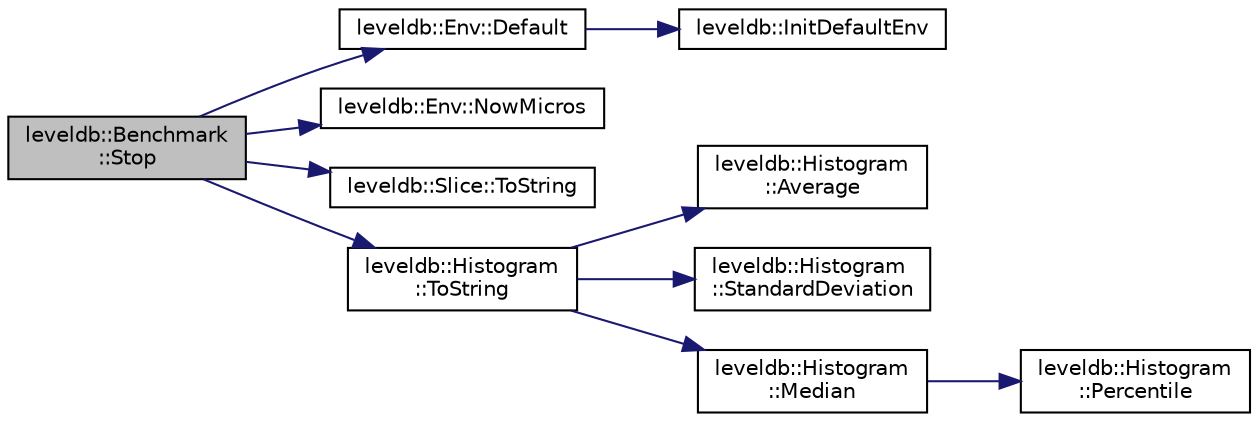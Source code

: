 digraph "leveldb::Benchmark::Stop"
{
  edge [fontname="Helvetica",fontsize="10",labelfontname="Helvetica",labelfontsize="10"];
  node [fontname="Helvetica",fontsize="10",shape=record];
  rankdir="LR";
  Node1 [label="leveldb::Benchmark\l::Stop",height=0.2,width=0.4,color="black", fillcolor="grey75", style="filled" fontcolor="black"];
  Node1 -> Node2 [color="midnightblue",fontsize="10",style="solid",fontname="Helvetica"];
  Node2 [label="leveldb::Env::Default",height=0.2,width=0.4,color="black", fillcolor="white", style="filled",URL="$classleveldb_1_1_env.html#ae15b67e650ff6790059745fd1b3bf3e7"];
  Node2 -> Node3 [color="midnightblue",fontsize="10",style="solid",fontname="Helvetica"];
  Node3 [label="leveldb::InitDefaultEnv",height=0.2,width=0.4,color="black", fillcolor="white", style="filled",URL="$namespaceleveldb.html#a14d29112491310d7a38d7b07fc5084f0"];
  Node1 -> Node4 [color="midnightblue",fontsize="10",style="solid",fontname="Helvetica"];
  Node4 [label="leveldb::Env::NowMicros",height=0.2,width=0.4,color="black", fillcolor="white", style="filled",URL="$classleveldb_1_1_env.html#a988062bcd558ac02c62522ac2c8aa39f"];
  Node1 -> Node5 [color="midnightblue",fontsize="10",style="solid",fontname="Helvetica"];
  Node5 [label="leveldb::Slice::ToString",height=0.2,width=0.4,color="black", fillcolor="white", style="filled",URL="$classleveldb_1_1_slice.html#a2cdd9fb649105033fde510afc9416732"];
  Node1 -> Node6 [color="midnightblue",fontsize="10",style="solid",fontname="Helvetica"];
  Node6 [label="leveldb::Histogram\l::ToString",height=0.2,width=0.4,color="black", fillcolor="white", style="filled",URL="$classleveldb_1_1_histogram.html#a78fde129eef6d9072ff986afd18d1163"];
  Node6 -> Node7 [color="midnightblue",fontsize="10",style="solid",fontname="Helvetica"];
  Node7 [label="leveldb::Histogram\l::Average",height=0.2,width=0.4,color="black", fillcolor="white", style="filled",URL="$classleveldb_1_1_histogram.html#a72836120dc9000bd63048c2b53f21a64"];
  Node6 -> Node8 [color="midnightblue",fontsize="10",style="solid",fontname="Helvetica"];
  Node8 [label="leveldb::Histogram\l::StandardDeviation",height=0.2,width=0.4,color="black", fillcolor="white", style="filled",URL="$classleveldb_1_1_histogram.html#a5eaea641e2c7c95364c98f5314e37d77"];
  Node6 -> Node9 [color="midnightblue",fontsize="10",style="solid",fontname="Helvetica"];
  Node9 [label="leveldb::Histogram\l::Median",height=0.2,width=0.4,color="black", fillcolor="white", style="filled",URL="$classleveldb_1_1_histogram.html#acb3844fbaeeed8998843a4314904121a"];
  Node9 -> Node10 [color="midnightblue",fontsize="10",style="solid",fontname="Helvetica"];
  Node10 [label="leveldb::Histogram\l::Percentile",height=0.2,width=0.4,color="black", fillcolor="white", style="filled",URL="$classleveldb_1_1_histogram.html#a58aaefb11df105f26e9da73148b85a47"];
}
